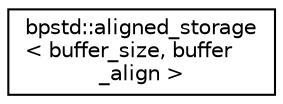 digraph "Graphical Class Hierarchy"
{
 // LATEX_PDF_SIZE
  edge [fontname="Helvetica",fontsize="10",labelfontname="Helvetica",labelfontsize="10"];
  node [fontname="Helvetica",fontsize="10",shape=record];
  rankdir="LR";
  Node0 [label="bpstd::aligned_storage\l\< buffer_size, buffer\l_align \>",height=0.2,width=0.4,color="black", fillcolor="white", style="filled",URL="$d0/d6d/structbpstd_1_1aligned__storage.html",tooltip=" "];
}
